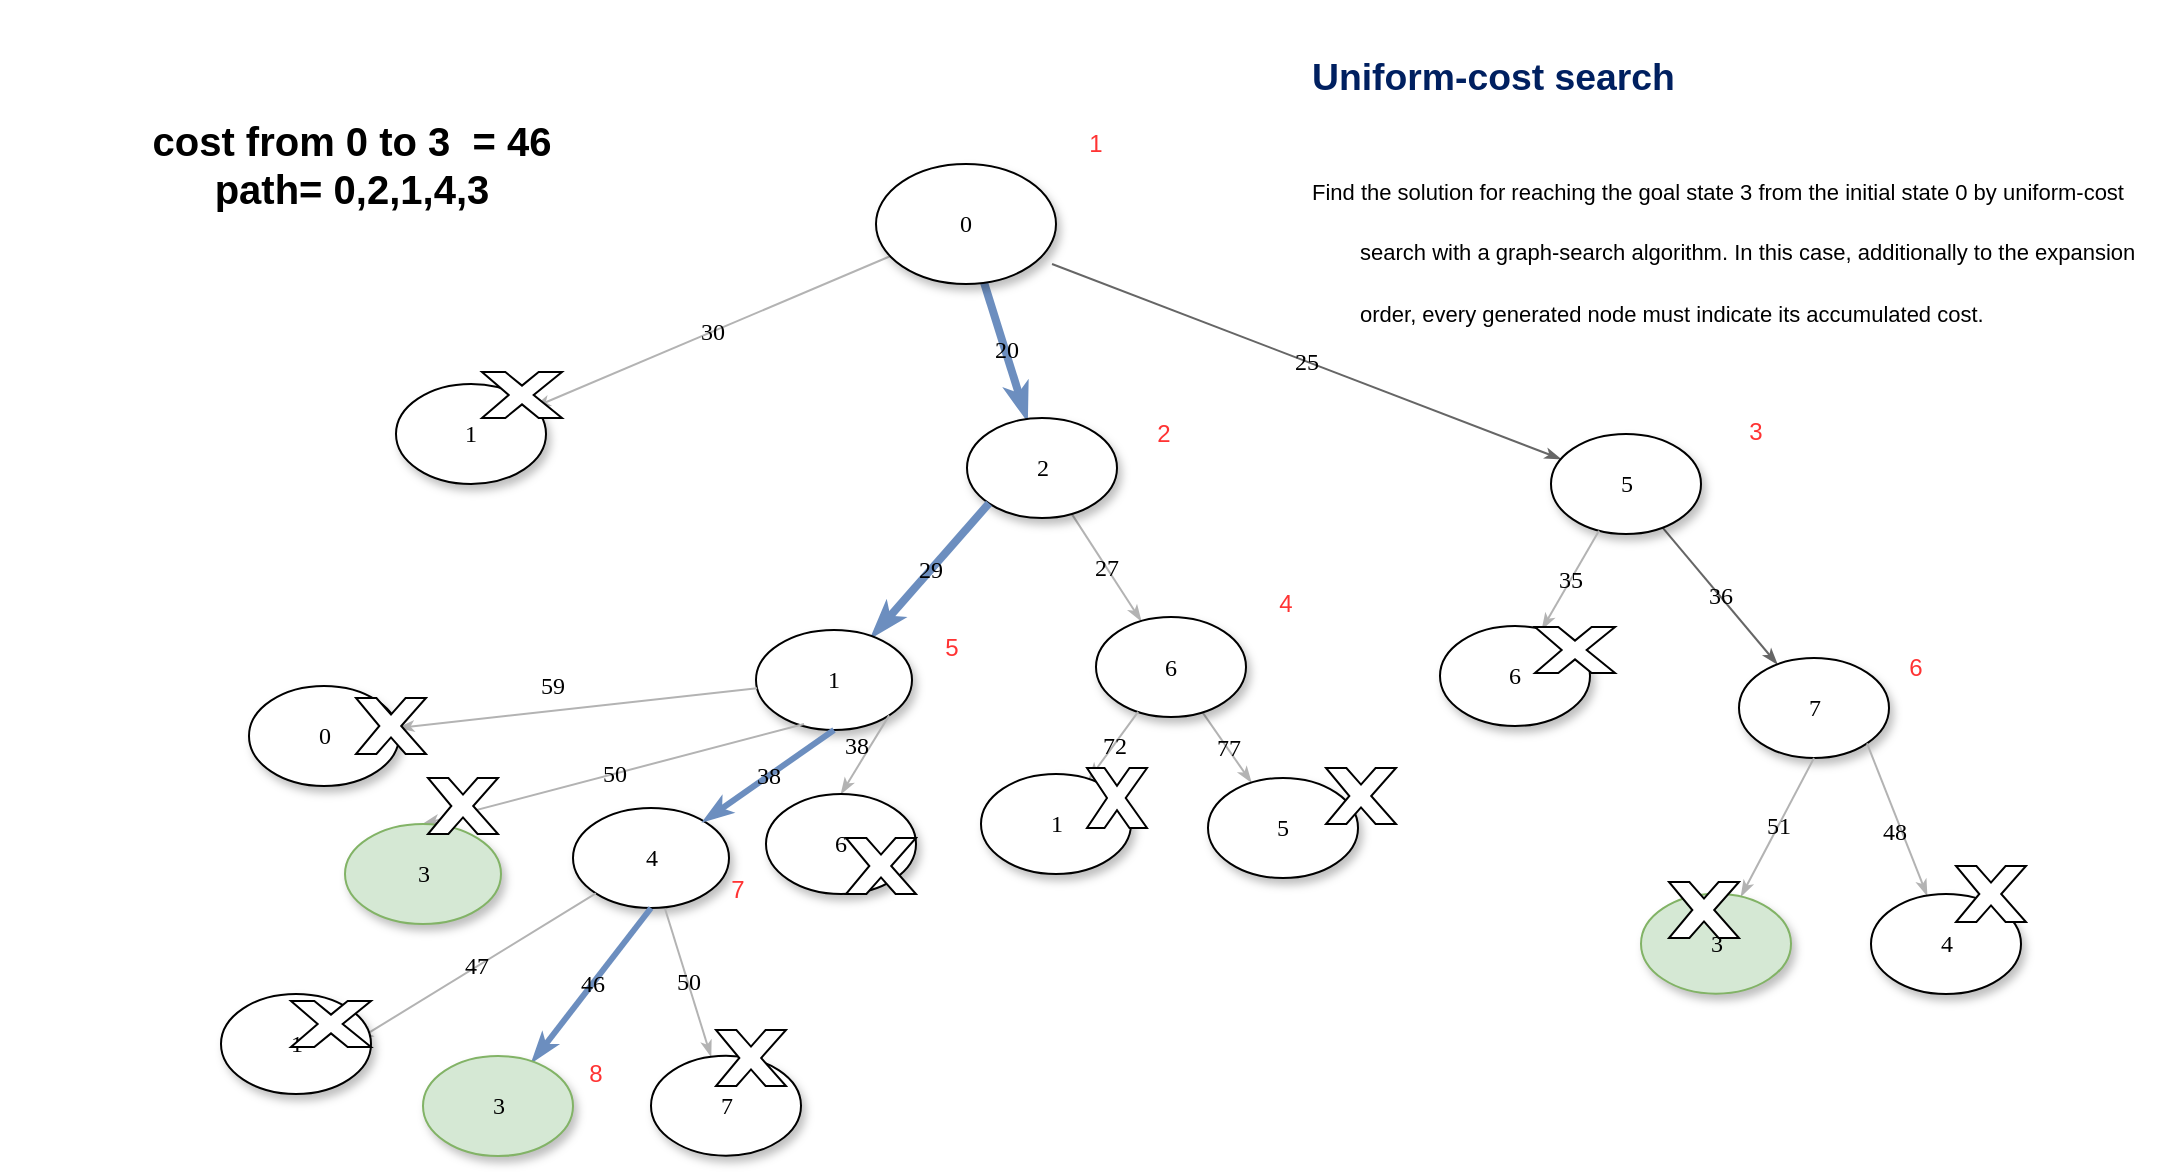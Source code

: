 <mxfile pages="1" version="11.2.4" type="github"><diagram name="Page-1" id="42789a77-a242-8287-6e28-9cd8cfd52e62"><mxGraphModel dx="1009" dy="1874" grid="1" gridSize="10" guides="1" tooltips="1" connect="1" arrows="1" fold="1" page="1" pageScale="1" pageWidth="1100" pageHeight="850" background="#ffffff" math="0" shadow="0"><root><mxCell id="0"/><mxCell id="1" parent="0"/><mxCell id="1ea317790d2ca983-12" value="25" style="edgeStyle=none;rounded=1;html=1;labelBackgroundColor=none;startArrow=none;startFill=0;startSize=5;endArrow=classicThin;endFill=1;endSize=5;jettySize=auto;orthogonalLoop=1;strokeColor=#666666;strokeWidth=1;fontFamily=Verdana;fontSize=12;fontColor=#000000;fillColor=#f5f5f5;exitX=0.978;exitY=0.833;exitDx=0;exitDy=0;exitPerimeter=0;" parent="1" source="1ea317790d2ca983-1" target="1ea317790d2ca983-2" edge="1"><mxGeometry relative="1" as="geometry"><mxPoint x="1035" y="180" as="sourcePoint"/></mxGeometry></mxCell><mxCell id="1ea317790d2ca983-13" value="30" style="edgeStyle=none;rounded=1;html=1;labelBackgroundColor=none;startArrow=none;startFill=0;startSize=5;endArrow=classicThin;endFill=1;endSize=5;jettySize=auto;orthogonalLoop=1;strokeColor=#B3B3B3;strokeWidth=1;fontFamily=Verdana;fontSize=12;fontColor=#000000;" parent="1" source="1ea317790d2ca983-1" target="1ea317790d2ca983-9" edge="1"><mxGeometry relative="1" as="geometry"/></mxCell><mxCell id="1ea317790d2ca983-14" value="20" style="edgeStyle=none;rounded=1;html=1;labelBackgroundColor=none;startArrow=none;startFill=0;startSize=5;endArrow=classicThin;endFill=1;endSize=5;jettySize=auto;orthogonalLoop=1;strokeColor=#6c8ebf;strokeWidth=4;fontFamily=Verdana;fontSize=12;fontColor=#000000;fillColor=#dae8fc;" parent="1" source="1ea317790d2ca983-1" target="1ea317790d2ca983-3" edge="1"><mxGeometry relative="1" as="geometry"/></mxCell><mxCell id="1ea317790d2ca983-1" value="0" style="ellipse;whiteSpace=wrap;html=1;rounded=0;shadow=1;comic=0;labelBackgroundColor=none;strokeColor=#000000;strokeWidth=1;fillColor=#FFFFFF;fontFamily=Verdana;fontSize=12;fontColor=#000000;align=center;" parent="1" vertex="1"><mxGeometry x="450" y="80" width="90" height="60" as="geometry"/></mxCell><mxCell id="1ea317790d2ca983-21" value="77" style="edgeStyle=none;rounded=1;html=1;labelBackgroundColor=none;startArrow=none;startFill=0;startSize=5;endArrow=classicThin;endFill=1;endSize=5;jettySize=auto;orthogonalLoop=1;strokeColor=#B3B3B3;strokeWidth=1;fontFamily=Verdana;fontSize=12;fontColor=#000000;" parent="1" source="1ea317790d2ca983-4" target="1ea317790d2ca983-7" edge="1"><mxGeometry relative="1" as="geometry"><Array as="points"/><mxPoint x="470" y="360" as="sourcePoint"/></mxGeometry></mxCell><mxCell id="1ea317790d2ca983-22" value="36" style="edgeStyle=none;rounded=1;html=1;labelBackgroundColor=none;startArrow=none;startFill=0;startSize=5;endArrow=classicThin;endFill=1;endSize=5;jettySize=auto;orthogonalLoop=1;strokeColor=#666666;strokeWidth=1;fontFamily=Verdana;fontSize=12;fontColor=#000000;fillColor=#f5f5f5;" parent="1" source="1ea317790d2ca983-2" target="1ea317790d2ca983-6" edge="1"><mxGeometry relative="1" as="geometry"/></mxCell><mxCell id="1ea317790d2ca983-2" value="&lt;span&gt;5&lt;/span&gt;" style="ellipse;whiteSpace=wrap;html=1;rounded=0;shadow=1;comic=0;labelBackgroundColor=none;strokeColor=#000000;strokeWidth=1;fillColor=#FFFFFF;fontFamily=Verdana;fontSize=12;fontColor=#000000;align=center;" parent="1" vertex="1"><mxGeometry x="787.5" y="215" width="75" height="50" as="geometry"/></mxCell><mxCell id="1ea317790d2ca983-15" value="27" style="edgeStyle=none;rounded=1;html=1;labelBackgroundColor=none;startArrow=none;startFill=0;startSize=5;endArrow=classicThin;endFill=1;endSize=5;jettySize=auto;orthogonalLoop=1;strokeColor=#B3B3B3;strokeWidth=1;fontFamily=Verdana;fontSize=12;fontColor=#000000;" parent="1" source="1ea317790d2ca983-3" target="1ea317790d2ca983-4" edge="1"><mxGeometry relative="1" as="geometry"/></mxCell><mxCell id="1ea317790d2ca983-3" value="&lt;span&gt;2&lt;/span&gt;" style="ellipse;whiteSpace=wrap;html=1;rounded=0;shadow=1;comic=0;labelBackgroundColor=none;strokeColor=#000000;strokeWidth=1;fillColor=#FFFFFF;fontFamily=Verdana;fontSize=12;fontColor=#000000;align=center;" parent="1" vertex="1"><mxGeometry x="495.5" y="207" width="75" height="50" as="geometry"/></mxCell><mxCell id="1ea317790d2ca983-4" value="&lt;span&gt;6&lt;/span&gt;" style="ellipse;whiteSpace=wrap;html=1;rounded=0;shadow=1;comic=0;labelBackgroundColor=none;strokeColor=#000000;strokeWidth=1;fillColor=#FFFFFF;fontFamily=Verdana;fontSize=12;fontColor=#000000;align=center;" parent="1" vertex="1"><mxGeometry x="560" y="306.5" width="75" height="50" as="geometry"/></mxCell><mxCell id="1ea317790d2ca983-6" value="&lt;span&gt;7&lt;/span&gt;" style="ellipse;whiteSpace=wrap;html=1;rounded=0;shadow=1;comic=0;labelBackgroundColor=none;strokeColor=#000000;strokeWidth=1;fillColor=#FFFFFF;fontFamily=Verdana;fontSize=12;fontColor=#000000;align=center;" parent="1" vertex="1"><mxGeometry x="881.5" y="327" width="75" height="50" as="geometry"/></mxCell><mxCell id="1ea317790d2ca983-7" value="&lt;span&gt;5&lt;/span&gt;" style="ellipse;whiteSpace=wrap;html=1;rounded=0;shadow=1;comic=0;labelBackgroundColor=none;strokeColor=#000000;strokeWidth=1;fillColor=#FFFFFF;fontFamily=Verdana;fontSize=12;fontColor=#000000;align=center;" parent="1" vertex="1"><mxGeometry x="616" y="387" width="75" height="50" as="geometry"/></mxCell><mxCell id="1ea317790d2ca983-9" value="1" style="ellipse;whiteSpace=wrap;html=1;rounded=0;shadow=1;comic=0;labelBackgroundColor=none;strokeColor=#000000;strokeWidth=1;fillColor=#FFFFFF;fontFamily=Verdana;fontSize=12;fontColor=#000000;align=center;" parent="1" vertex="1"><mxGeometry x="210" y="190" width="75" height="50" as="geometry"/></mxCell><mxCell id="1ea317790d2ca983-20" value="29" style="edgeStyle=none;rounded=1;html=1;labelBackgroundColor=none;startArrow=none;startFill=0;startSize=5;endArrow=classicThin;endFill=1;endSize=5;jettySize=auto;orthogonalLoop=1;strokeColor=#6c8ebf;strokeWidth=4;fontFamily=Verdana;fontSize=12;fontColor=#000000;exitX=0;exitY=1;exitDx=0;exitDy=0;fillColor=#dae8fc;" parent="1" source="1ea317790d2ca983-3" target="1ea317790d2ca983-11" edge="1"><mxGeometry relative="1" as="geometry"><Array as="points"/><mxPoint x="237.525" y="260.15" as="sourcePoint"/></mxGeometry></mxCell><mxCell id="1ea317790d2ca983-11" value="&lt;span&gt;1&lt;/span&gt;" style="ellipse;whiteSpace=wrap;html=1;rounded=0;shadow=1;comic=0;labelBackgroundColor=none;strokeColor=#000000;strokeWidth=1;fillColor=#FFFFFF;fontFamily=Verdana;fontSize=12;fontColor=#000000;align=center;" parent="1" vertex="1"><mxGeometry x="390" y="313" width="78" height="50" as="geometry"/></mxCell><mxCell id="u_YWy7u38ENdyj3N-hBp-10" value="&lt;span&gt;4&lt;/span&gt;" style="ellipse;whiteSpace=wrap;html=1;rounded=0;shadow=1;comic=0;labelBackgroundColor=none;strokeColor=#000000;strokeWidth=1;fillColor=#FFFFFF;fontFamily=Verdana;fontSize=12;fontColor=#000000;align=center;" parent="1" vertex="1"><mxGeometry x="298.5" y="402" width="78" height="50" as="geometry"/></mxCell><mxCell id="u_YWy7u38ENdyj3N-hBp-2" value="&lt;h1&gt;&lt;p class=&quot;MsoListParagraph&quot; style=&quot;margin-left: 18pt ; text-indent: -18pt ; line-height: 107%&quot;&gt;&lt;b style=&quot;text-indent: -18pt ; font-size: 12px&quot;&gt;&lt;span style=&quot;font-size: 14.0pt ; line-height: 107% ; color: #002060&quot;&gt;Uniform-cost search&amp;nbsp;&lt;/span&gt;&lt;/b&gt;&lt;/p&gt;&lt;p class=&quot;MsoListParagraph&quot; style=&quot;margin-left: 18pt ; text-indent: -18pt ; line-height: 107%&quot;&gt;&lt;span style=&quot;font-weight: 400 ; text-indent: -18pt&quot;&gt;&lt;font style=&quot;font-size: 11px&quot;&gt;Find the solution for reaching the goal state 3 from the initial state 0 by uniform-cost search with a graph-search algorithm. In this case, additionally to the expansion order, every generated node must indicate its accumulated cost.&lt;/font&gt;&lt;/span&gt;&lt;/p&gt;&lt;/h1&gt;" style="text;html=1;strokeColor=none;fillColor=none;spacing=5;spacingTop=-20;whiteSpace=wrap;overflow=hidden;rounded=0;align=left;" parent="1" vertex="1"><mxGeometry x="663" y="8" width="437" height="182" as="geometry"/></mxCell><mxCell id="u_YWy7u38ENdyj3N-hBp-4" value="&lt;b style=&quot;font-size: 20px&quot;&gt;cost from 0 to 3&amp;nbsp; = 46&lt;br&gt;path= 0,2,1,4,3&lt;br&gt;&lt;/b&gt;" style="text;html=1;strokeColor=none;fillColor=none;align=center;verticalAlign=middle;whiteSpace=wrap;rounded=0;" parent="1" vertex="1"><mxGeometry x="12.5" y="20" width="350" height="120" as="geometry"/></mxCell><mxCell id="u_YWy7u38ENdyj3N-hBp-15" value="38" style="edgeStyle=none;rounded=1;html=1;labelBackgroundColor=none;startArrow=none;startFill=0;startSize=5;endArrow=classicThin;endFill=1;endSize=5;jettySize=auto;orthogonalLoop=1;strokeColor=#6c8ebf;strokeWidth=3;fontFamily=Verdana;fontSize=12;fontColor=#000000;exitX=0.5;exitY=1;exitDx=0;exitDy=0;fillColor=#dae8fc;" parent="1" source="1ea317790d2ca983-11" target="u_YWy7u38ENdyj3N-hBp-10" edge="1"><mxGeometry relative="1" as="geometry"><mxPoint x="410" y="388" as="sourcePoint"/><mxPoint x="410" y="447.833" as="targetPoint"/></mxGeometry></mxCell><mxCell id="u_YWy7u38ENdyj3N-hBp-16" value="50" style="edgeStyle=none;rounded=1;html=1;labelBackgroundColor=none;startArrow=none;startFill=0;startSize=5;endArrow=classicThin;endFill=1;endSize=5;jettySize=auto;orthogonalLoop=1;strokeColor=#B3B3B3;strokeWidth=1;fontFamily=Verdana;fontSize=12;fontColor=#000000;exitX=0.308;exitY=0.94;exitDx=0;exitDy=0;entryX=0.5;entryY=0;entryDx=0;entryDy=0;exitPerimeter=0;" parent="1" source="1ea317790d2ca983-11" target="u_YWy7u38ENdyj3N-hBp-17" edge="1"><mxGeometry relative="1" as="geometry"><mxPoint x="411.662" y="365.829" as="sourcePoint"/><mxPoint x="333.5" y="396" as="targetPoint"/></mxGeometry></mxCell><mxCell id="u_YWy7u38ENdyj3N-hBp-17" value="&lt;span&gt;3&lt;/span&gt;" style="ellipse;whiteSpace=wrap;html=1;rounded=0;shadow=1;comic=0;labelBackgroundColor=none;strokeColor=#82b366;strokeWidth=1;fillColor=#d5e8d4;fontFamily=Verdana;fontSize=12;align=center;" parent="1" vertex="1"><mxGeometry x="184.5" y="410" width="78" height="50" as="geometry"/></mxCell><mxCell id="u_YWy7u38ENdyj3N-hBp-24" value="38" style="edgeStyle=none;rounded=1;html=1;labelBackgroundColor=none;startArrow=none;startFill=0;startSize=5;endArrow=classicThin;endFill=1;endSize=5;jettySize=auto;orthogonalLoop=1;strokeColor=#B3B3B3;strokeWidth=1;fontFamily=Verdana;fontSize=12;fontColor=#000000;entryX=0.5;entryY=0;entryDx=0;entryDy=0;exitX=1;exitY=1;exitDx=0;exitDy=0;" parent="1" source="1ea317790d2ca983-11" target="u_YWy7u38ENdyj3N-hBp-25" edge="1"><mxGeometry x="0.207" y="-10" relative="1" as="geometry"><mxPoint x="472" y="367" as="sourcePoint"/><Array as="points"/><mxPoint x="7" y="-3" as="offset"/><mxPoint x="468.055" y="392.113" as="targetPoint"/></mxGeometry></mxCell><mxCell id="u_YWy7u38ENdyj3N-hBp-25" value="&lt;span&gt;6&lt;/span&gt;" style="ellipse;whiteSpace=wrap;html=1;rounded=0;shadow=1;comic=0;labelBackgroundColor=none;strokeColor=#000000;strokeWidth=1;fillColor=#FFFFFF;fontFamily=Verdana;fontSize=12;fontColor=#000000;align=center;" parent="1" vertex="1"><mxGeometry x="395" y="395" width="75" height="50" as="geometry"/></mxCell><mxCell id="u_YWy7u38ENdyj3N-hBp-27" value="46" style="edgeStyle=none;rounded=1;html=1;labelBackgroundColor=none;startArrow=none;startFill=0;startSize=5;endArrow=classicThin;endFill=1;endSize=5;jettySize=auto;orthogonalLoop=1;strokeColor=#6c8ebf;strokeWidth=3;fontFamily=Verdana;fontSize=12;fontColor=#000000;exitX=0.5;exitY=1;exitDx=0;exitDy=0;fillColor=#dae8fc;" parent="1" source="u_YWy7u38ENdyj3N-hBp-10" target="u_YWy7u38ENdyj3N-hBp-28" edge="1"><mxGeometry relative="1" as="geometry"><mxPoint x="322.5" y="463" as="sourcePoint"/><Array as="points"/></mxGeometry></mxCell><mxCell id="u_YWy7u38ENdyj3N-hBp-28" value="&lt;span&gt;3&lt;/span&gt;" style="ellipse;whiteSpace=wrap;html=1;rounded=0;shadow=1;comic=0;labelBackgroundColor=none;strokeColor=#82b366;strokeWidth=1;fillColor=#d5e8d4;fontFamily=Verdana;fontSize=12;align=center;" parent="1" vertex="1"><mxGeometry x="223.5" y="526" width="75" height="50" as="geometry"/></mxCell><mxCell id="u_YWy7u38ENdyj3N-hBp-29" value="50" style="edgeStyle=none;rounded=1;html=1;labelBackgroundColor=none;startArrow=none;startFill=0;startSize=5;endArrow=classicThin;endFill=1;endSize=5;jettySize=auto;orthogonalLoop=1;strokeColor=#B3B3B3;strokeWidth=1;fontFamily=Verdana;fontSize=12;fontColor=#000000;exitX=0.59;exitY=1.007;exitDx=0;exitDy=0;exitPerimeter=0;" parent="1" source="u_YWy7u38ENdyj3N-hBp-10" target="u_YWy7u38ENdyj3N-hBp-30" edge="1"><mxGeometry relative="1" as="geometry"><mxPoint x="340.5" y="466" as="sourcePoint"/></mxGeometry></mxCell><mxCell id="u_YWy7u38ENdyj3N-hBp-30" value="&lt;span&gt;7&lt;/span&gt;" style="ellipse;whiteSpace=wrap;html=1;rounded=0;shadow=1;comic=0;labelBackgroundColor=none;strokeColor=#000000;strokeWidth=1;fillColor=#FFFFFF;fontFamily=Verdana;fontSize=12;fontColor=#000000;align=center;" parent="1" vertex="1"><mxGeometry x="337.5" y="525.833" width="75" height="50" as="geometry"/></mxCell><mxCell id="u_YWy7u38ENdyj3N-hBp-39" value="48" style="edgeStyle=none;rounded=1;html=1;labelBackgroundColor=none;startArrow=none;startFill=0;startSize=5;endArrow=classicThin;endFill=1;endSize=5;jettySize=auto;orthogonalLoop=1;strokeColor=#B3B3B3;strokeWidth=1;fontFamily=Verdana;fontSize=12;fontColor=#000000;exitX=1;exitY=1;exitDx=0;exitDy=0;" parent="1" source="1ea317790d2ca983-6" target="u_YWy7u38ENdyj3N-hBp-40" edge="1"><mxGeometry x="0.141" y="-13" relative="1" as="geometry"><mxPoint x="889" y="385" as="sourcePoint"/><Array as="points"/><mxPoint x="9" y="-4" as="offset"/></mxGeometry></mxCell><mxCell id="u_YWy7u38ENdyj3N-hBp-40" value="&lt;span&gt;4&lt;/span&gt;" style="ellipse;whiteSpace=wrap;html=1;rounded=0;shadow=1;comic=0;labelBackgroundColor=none;strokeColor=#000000;strokeWidth=1;fillColor=#FFFFFF;fontFamily=Verdana;fontSize=12;fontColor=#000000;align=center;" parent="1" vertex="1"><mxGeometry x="947.5" y="445" width="75" height="50" as="geometry"/></mxCell><mxCell id="u_YWy7u38ENdyj3N-hBp-41" value="51" style="edgeStyle=none;rounded=1;html=1;labelBackgroundColor=none;startArrow=none;startFill=0;startSize=5;endArrow=classicThin;endFill=1;endSize=5;jettySize=auto;orthogonalLoop=1;strokeColor=#B3B3B3;strokeWidth=1;fontFamily=Verdana;fontSize=12;fontColor=#000000;exitX=0.5;exitY=1;exitDx=0;exitDy=0;" parent="1" source="1ea317790d2ca983-6" target="u_YWy7u38ENdyj3N-hBp-42" edge="1"><mxGeometry relative="1" as="geometry"><mxPoint x="890" y="388" as="sourcePoint"/></mxGeometry></mxCell><mxCell id="u_YWy7u38ENdyj3N-hBp-42" value="&lt;span&gt;3&lt;/span&gt;" style="ellipse;whiteSpace=wrap;html=1;rounded=0;shadow=1;comic=0;labelBackgroundColor=none;strokeColor=#82b366;strokeWidth=1;fillColor=#d5e8d4;fontFamily=Verdana;fontSize=12;align=center;" parent="1" vertex="1"><mxGeometry x="832.5" y="444.833" width="75" height="50" as="geometry"/></mxCell><mxCell id="92ZISAMcsGema6RYJNqE-1" value="&lt;font color=&quot;#ff3333&quot;&gt;1&lt;/font&gt;" style="text;html=1;strokeColor=none;fillColor=none;align=center;verticalAlign=middle;whiteSpace=wrap;rounded=0;" parent="1" vertex="1"><mxGeometry x="540" y="60" width="40" height="20" as="geometry"/></mxCell><mxCell id="92ZISAMcsGema6RYJNqE-2" value="&lt;font color=&quot;#ff3333&quot;&gt;2&lt;/font&gt;" style="text;html=1;strokeColor=none;fillColor=none;align=center;verticalAlign=middle;whiteSpace=wrap;rounded=0;" parent="1" vertex="1"><mxGeometry x="574" y="205" width="40" height="20" as="geometry"/></mxCell><mxCell id="92ZISAMcsGema6RYJNqE-3" value="" style="verticalLabelPosition=bottom;verticalAlign=top;html=1;shape=mxgraph.basic.x" parent="1" vertex="1"><mxGeometry x="253" y="184" width="40" height="23" as="geometry"/></mxCell><mxCell id="92ZISAMcsGema6RYJNqE-4" value="&lt;font color=&quot;#ff3333&quot;&gt;3&lt;/font&gt;" style="text;html=1;strokeColor=none;fillColor=none;align=center;verticalAlign=middle;whiteSpace=wrap;rounded=0;" parent="1" vertex="1"><mxGeometry x="870" y="203.5" width="40" height="20" as="geometry"/></mxCell><mxCell id="92ZISAMcsGema6RYJNqE-5" value="&lt;font color=&quot;#ff3333&quot;&gt;4&lt;/font&gt;" style="text;html=1;strokeColor=none;fillColor=none;align=center;verticalAlign=middle;whiteSpace=wrap;rounded=0;" parent="1" vertex="1"><mxGeometry x="635" y="290" width="40" height="20" as="geometry"/></mxCell><mxCell id="92ZISAMcsGema6RYJNqE-6" value="&lt;font color=&quot;#ff3333&quot;&gt;5&lt;/font&gt;" style="text;html=1;strokeColor=none;fillColor=none;align=center;verticalAlign=middle;whiteSpace=wrap;rounded=0;" parent="1" vertex="1"><mxGeometry x="468" y="311.5" width="40" height="20" as="geometry"/></mxCell><mxCell id="92ZISAMcsGema6RYJNqE-7" value="&lt;font color=&quot;#ff3333&quot;&gt;6&lt;/font&gt;" style="text;html=1;strokeColor=none;fillColor=none;align=center;verticalAlign=middle;whiteSpace=wrap;rounded=0;" parent="1" vertex="1"><mxGeometry x="950" y="322" width="40" height="20" as="geometry"/></mxCell><mxCell id="92ZISAMcsGema6RYJNqE-8" value="&lt;font color=&quot;#ff3333&quot;&gt;7&lt;/font&gt;" style="text;html=1;strokeColor=none;fillColor=none;align=center;verticalAlign=middle;whiteSpace=wrap;rounded=0;" parent="1" vertex="1"><mxGeometry x="361" y="433" width="40" height="20" as="geometry"/></mxCell><mxCell id="92ZISAMcsGema6RYJNqE-10" value="35" style="edgeStyle=none;rounded=1;html=1;labelBackgroundColor=none;startArrow=none;startFill=0;startSize=5;endArrow=classicThin;endFill=1;endSize=5;jettySize=auto;orthogonalLoop=1;strokeColor=#B3B3B3;strokeWidth=1;fontFamily=Verdana;fontSize=12;fontColor=#000000;" parent="1" source="1ea317790d2ca983-2" target="92ZISAMcsGema6RYJNqE-11" edge="1"><mxGeometry relative="1" as="geometry"><mxPoint x="719.808" y="259.468" as="sourcePoint"/></mxGeometry></mxCell><mxCell id="92ZISAMcsGema6RYJNqE-11" value="&lt;span&gt;6&lt;/span&gt;" style="ellipse;whiteSpace=wrap;html=1;rounded=0;shadow=1;comic=0;labelBackgroundColor=none;strokeColor=#000000;strokeWidth=1;fillColor=#FFFFFF;fontFamily=Verdana;fontSize=12;fontColor=#000000;align=center;" parent="1" vertex="1"><mxGeometry x="732" y="311" width="75" height="50" as="geometry"/></mxCell><mxCell id="92ZISAMcsGema6RYJNqE-15" value="" style="verticalLabelPosition=bottom;verticalAlign=top;html=1;shape=mxgraph.basic.x" parent="1" vertex="1"><mxGeometry x="675" y="382" width="35" height="28" as="geometry"/></mxCell><mxCell id="92ZISAMcsGema6RYJNqE-18" value="72" style="edgeStyle=none;rounded=1;html=1;labelBackgroundColor=none;startArrow=none;startFill=0;startSize=5;endArrow=classicThin;endFill=1;endSize=5;jettySize=auto;orthogonalLoop=1;strokeColor=#B3B3B3;strokeWidth=1;fontFamily=Verdana;fontSize=12;fontColor=#000000;" parent="1" source="1ea317790d2ca983-4" target="92ZISAMcsGema6RYJNqE-19" edge="1"><mxGeometry relative="1" as="geometry"><Array as="points"/><mxPoint x="589.805" y="363.542" as="sourcePoint"/></mxGeometry></mxCell><mxCell id="92ZISAMcsGema6RYJNqE-19" value="&lt;span&gt;1&lt;/span&gt;" style="ellipse;whiteSpace=wrap;html=1;rounded=0;shadow=1;comic=0;labelBackgroundColor=none;strokeColor=#000000;strokeWidth=1;fillColor=#FFFFFF;fontFamily=Verdana;fontSize=12;fontColor=#000000;align=center;" parent="1" vertex="1"><mxGeometry x="502.5" y="385" width="75" height="50" as="geometry"/></mxCell><mxCell id="92ZISAMcsGema6RYJNqE-20" value="" style="verticalLabelPosition=bottom;verticalAlign=top;html=1;shape=mxgraph.basic.x" parent="1" vertex="1"><mxGeometry x="779.5" y="311.5" width="40" height="23" as="geometry"/></mxCell><mxCell id="92ZISAMcsGema6RYJNqE-21" value="" style="verticalLabelPosition=bottom;verticalAlign=top;html=1;shape=mxgraph.basic.x" parent="1" vertex="1"><mxGeometry x="555.5" y="382" width="30" height="30" as="geometry"/></mxCell><mxCell id="92ZISAMcsGema6RYJNqE-25" value="59&lt;br&gt;" style="edgeStyle=none;rounded=1;html=1;labelBackgroundColor=none;startArrow=none;startFill=0;startSize=5;endArrow=classicThin;endFill=1;endSize=5;jettySize=auto;orthogonalLoop=1;strokeColor=#B3B3B3;strokeWidth=1;fontFamily=Verdana;fontSize=12;fontColor=#000000;" parent="1" source="1ea317790d2ca983-11" target="92ZISAMcsGema6RYJNqE-26" edge="1"><mxGeometry x="0.207" y="-10" relative="1" as="geometry"><mxPoint x="369.5" y="298" as="sourcePoint"/><Array as="points"/><mxPoint x="7" y="-3" as="offset"/></mxGeometry></mxCell><mxCell id="92ZISAMcsGema6RYJNqE-26" value="&lt;span&gt;0&lt;/span&gt;" style="ellipse;whiteSpace=wrap;html=1;rounded=0;shadow=1;comic=0;labelBackgroundColor=none;strokeColor=#000000;strokeWidth=1;fillColor=#FFFFFF;fontFamily=Verdana;fontSize=12;fontColor=#000000;align=center;" parent="1" vertex="1"><mxGeometry x="136.5" y="341" width="75" height="50" as="geometry"/></mxCell><mxCell id="92ZISAMcsGema6RYJNqE-27" value="" style="verticalLabelPosition=bottom;verticalAlign=top;html=1;shape=mxgraph.basic.x" parent="1" vertex="1"><mxGeometry x="190" y="347" width="35" height="28" as="geometry"/></mxCell><mxCell id="92ZISAMcsGema6RYJNqE-28" value="" style="verticalLabelPosition=bottom;verticalAlign=top;html=1;shape=mxgraph.basic.x" parent="1" vertex="1"><mxGeometry x="435" y="417" width="35" height="28" as="geometry"/></mxCell><mxCell id="92ZISAMcsGema6RYJNqE-31" value="47" style="edgeStyle=none;rounded=1;html=1;labelBackgroundColor=none;startArrow=none;startFill=0;startSize=5;endArrow=classicThin;endFill=1;endSize=5;jettySize=auto;orthogonalLoop=1;strokeColor=#B3B3B3;strokeWidth=1;fontFamily=Verdana;fontSize=12;fontColor=#000000;exitX=0;exitY=1;exitDx=0;exitDy=0;" parent="1" source="u_YWy7u38ENdyj3N-hBp-10" edge="1"><mxGeometry relative="1" as="geometry"><mxPoint x="286.51" y="460.08" as="sourcePoint"/><mxPoint x="190.509" y="518.009" as="targetPoint"/></mxGeometry></mxCell><mxCell id="92ZISAMcsGema6RYJNqE-32" value="1" style="ellipse;whiteSpace=wrap;html=1;rounded=0;shadow=1;comic=0;labelBackgroundColor=none;strokeColor=#000000;strokeWidth=1;fillColor=#FFFFFF;fontFamily=Verdana;fontSize=12;fontColor=#000000;align=center;" parent="1" vertex="1"><mxGeometry x="122.5" y="495" width="75" height="50" as="geometry"/></mxCell><mxCell id="92ZISAMcsGema6RYJNqE-34" value="" style="verticalLabelPosition=bottom;verticalAlign=top;html=1;shape=mxgraph.basic.x" parent="1" vertex="1"><mxGeometry x="157.5" y="498.5" width="40" height="23" as="geometry"/></mxCell><mxCell id="92ZISAMcsGema6RYJNqE-38" value="&lt;font color=&quot;#ff3333&quot;&gt;8&lt;/font&gt;" style="text;html=1;strokeColor=none;fillColor=none;align=center;verticalAlign=middle;whiteSpace=wrap;rounded=0;" parent="1" vertex="1"><mxGeometry x="290" y="525" width="40" height="20" as="geometry"/></mxCell><mxCell id="92ZISAMcsGema6RYJNqE-39" value="" style="verticalLabelPosition=bottom;verticalAlign=top;html=1;shape=mxgraph.basic.x" parent="1" vertex="1"><mxGeometry x="226" y="387" width="35" height="28" as="geometry"/></mxCell><mxCell id="92ZISAMcsGema6RYJNqE-40" value="" style="verticalLabelPosition=bottom;verticalAlign=top;html=1;shape=mxgraph.basic.x" parent="1" vertex="1"><mxGeometry x="370" y="513" width="35" height="28" as="geometry"/></mxCell><mxCell id="92ZISAMcsGema6RYJNqE-41" value="" style="verticalLabelPosition=bottom;verticalAlign=top;html=1;shape=mxgraph.basic.x" parent="1" vertex="1"><mxGeometry x="846.5" y="439" width="35" height="28" as="geometry"/></mxCell><mxCell id="92ZISAMcsGema6RYJNqE-42" value="" style="verticalLabelPosition=bottom;verticalAlign=top;html=1;shape=mxgraph.basic.x" parent="1" vertex="1"><mxGeometry x="990" y="431" width="35" height="28" as="geometry"/></mxCell></root></mxGraphModel></diagram></mxfile>